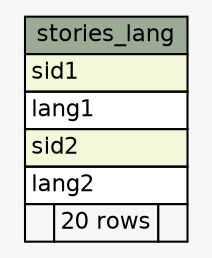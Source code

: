 // dot 2.38.0 on Mac OS X 10.9.4
// SchemaSpy rev 590
digraph "stories_lang" {
  graph [
    rankdir="RL"
    bgcolor="#f7f7f7"
    nodesep="0.18"
    ranksep="0.46"
    fontname="Helvetica"
    fontsize="11"
  ];
  node [
    fontname="Helvetica"
    fontsize="11"
    shape="plaintext"
  ];
  edge [
    arrowsize="0.8"
  ];
  "stories_lang" [
    label=<
    <TABLE BORDER="0" CELLBORDER="1" CELLSPACING="0" BGCOLOR="#ffffff">
      <TR><TD COLSPAN="3" BGCOLOR="#9bab96" ALIGN="CENTER">stories_lang</TD></TR>
      <TR><TD PORT="sid1" COLSPAN="3" BGCOLOR="#f4f7da" ALIGN="LEFT">sid1</TD></TR>
      <TR><TD PORT="lang1" COLSPAN="3" ALIGN="LEFT">lang1</TD></TR>
      <TR><TD PORT="sid2" COLSPAN="3" BGCOLOR="#f4f7da" ALIGN="LEFT">sid2</TD></TR>
      <TR><TD PORT="lang2" COLSPAN="3" ALIGN="LEFT">lang2</TD></TR>
      <TR><TD ALIGN="LEFT" BGCOLOR="#f7f7f7">  </TD><TD ALIGN="RIGHT" BGCOLOR="#f7f7f7">20 rows</TD><TD ALIGN="RIGHT" BGCOLOR="#f7f7f7">  </TD></TR>
    </TABLE>>
    URL="tables/stories_lang.html"
    tooltip="stories_lang"
  ];
}
